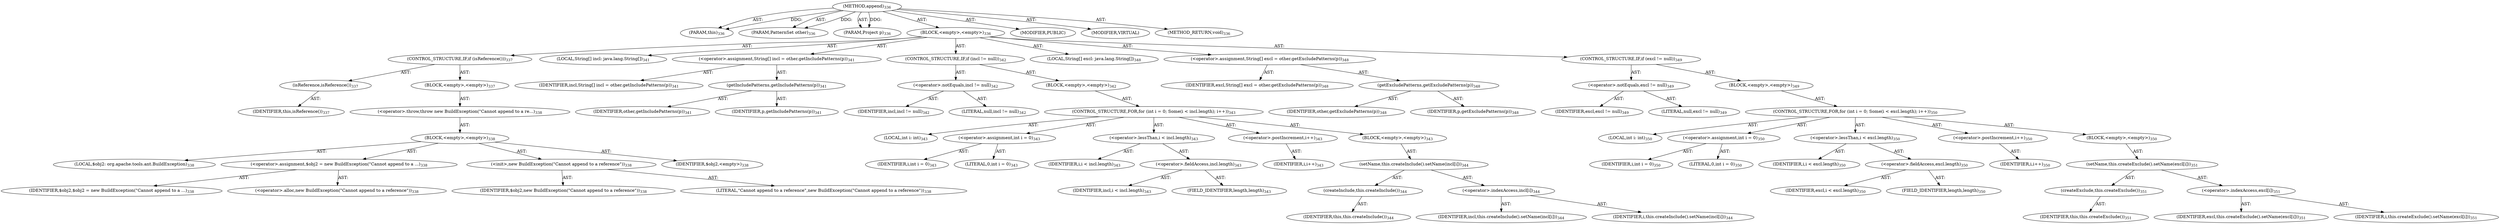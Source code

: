 digraph "append" {  
"111669149717" [label = <(METHOD,append)<SUB>336</SUB>> ]
"115964117007" [label = <(PARAM,this)<SUB>336</SUB>> ]
"115964117036" [label = <(PARAM,PatternSet other)<SUB>336</SUB>> ]
"115964117037" [label = <(PARAM,Project p)<SUB>336</SUB>> ]
"25769803831" [label = <(BLOCK,&lt;empty&gt;,&lt;empty&gt;)<SUB>336</SUB>> ]
"47244640288" [label = <(CONTROL_STRUCTURE,IF,if (isReference()))<SUB>337</SUB>> ]
"30064771266" [label = <(isReference,isReference())<SUB>337</SUB>> ]
"68719476772" [label = <(IDENTIFIER,this,isReference())<SUB>337</SUB>> ]
"25769803832" [label = <(BLOCK,&lt;empty&gt;,&lt;empty&gt;)<SUB>337</SUB>> ]
"30064771267" [label = <(&lt;operator&gt;.throw,throw new BuildException(&quot;Cannot append to a re...)<SUB>338</SUB>> ]
"25769803833" [label = <(BLOCK,&lt;empty&gt;,&lt;empty&gt;)<SUB>338</SUB>> ]
"94489280526" [label = <(LOCAL,$obj2: org.apache.tools.ant.BuildException)<SUB>338</SUB>> ]
"30064771268" [label = <(&lt;operator&gt;.assignment,$obj2 = new BuildException(&quot;Cannot append to a ...)<SUB>338</SUB>> ]
"68719476911" [label = <(IDENTIFIER,$obj2,$obj2 = new BuildException(&quot;Cannot append to a ...)<SUB>338</SUB>> ]
"30064771269" [label = <(&lt;operator&gt;.alloc,new BuildException(&quot;Cannot append to a reference&quot;))<SUB>338</SUB>> ]
"30064771270" [label = <(&lt;init&gt;,new BuildException(&quot;Cannot append to a reference&quot;))<SUB>338</SUB>> ]
"68719476912" [label = <(IDENTIFIER,$obj2,new BuildException(&quot;Cannot append to a reference&quot;))<SUB>338</SUB>> ]
"90194313250" [label = <(LITERAL,&quot;Cannot append to a reference&quot;,new BuildException(&quot;Cannot append to a reference&quot;))<SUB>338</SUB>> ]
"68719476913" [label = <(IDENTIFIER,$obj2,&lt;empty&gt;)<SUB>338</SUB>> ]
"94489280527" [label = <(LOCAL,String[] incl: java.lang.String[])<SUB>341</SUB>> ]
"30064771271" [label = <(&lt;operator&gt;.assignment,String[] incl = other.getIncludePatterns(p))<SUB>341</SUB>> ]
"68719476914" [label = <(IDENTIFIER,incl,String[] incl = other.getIncludePatterns(p))<SUB>341</SUB>> ]
"30064771272" [label = <(getIncludePatterns,getIncludePatterns(p))<SUB>341</SUB>> ]
"68719476915" [label = <(IDENTIFIER,other,getIncludePatterns(p))<SUB>341</SUB>> ]
"68719476916" [label = <(IDENTIFIER,p,getIncludePatterns(p))<SUB>341</SUB>> ]
"47244640289" [label = <(CONTROL_STRUCTURE,IF,if (incl != null))<SUB>342</SUB>> ]
"30064771273" [label = <(&lt;operator&gt;.notEquals,incl != null)<SUB>342</SUB>> ]
"68719476917" [label = <(IDENTIFIER,incl,incl != null)<SUB>342</SUB>> ]
"90194313251" [label = <(LITERAL,null,incl != null)<SUB>342</SUB>> ]
"25769803834" [label = <(BLOCK,&lt;empty&gt;,&lt;empty&gt;)<SUB>342</SUB>> ]
"47244640290" [label = <(CONTROL_STRUCTURE,FOR,for (int i = 0; Some(i &lt; incl.length); i++))<SUB>343</SUB>> ]
"94489280528" [label = <(LOCAL,int i: int)<SUB>343</SUB>> ]
"30064771274" [label = <(&lt;operator&gt;.assignment,int i = 0)<SUB>343</SUB>> ]
"68719476918" [label = <(IDENTIFIER,i,int i = 0)<SUB>343</SUB>> ]
"90194313252" [label = <(LITERAL,0,int i = 0)<SUB>343</SUB>> ]
"30064771275" [label = <(&lt;operator&gt;.lessThan,i &lt; incl.length)<SUB>343</SUB>> ]
"68719476919" [label = <(IDENTIFIER,i,i &lt; incl.length)<SUB>343</SUB>> ]
"30064771276" [label = <(&lt;operator&gt;.fieldAccess,incl.length)<SUB>343</SUB>> ]
"68719476920" [label = <(IDENTIFIER,incl,i &lt; incl.length)<SUB>343</SUB>> ]
"55834574881" [label = <(FIELD_IDENTIFIER,length,length)<SUB>343</SUB>> ]
"30064771277" [label = <(&lt;operator&gt;.postIncrement,i++)<SUB>343</SUB>> ]
"68719476921" [label = <(IDENTIFIER,i,i++)<SUB>343</SUB>> ]
"25769803835" [label = <(BLOCK,&lt;empty&gt;,&lt;empty&gt;)<SUB>343</SUB>> ]
"30064771278" [label = <(setName,this.createInclude().setName(incl[i]))<SUB>344</SUB>> ]
"30064771279" [label = <(createInclude,this.createInclude())<SUB>344</SUB>> ]
"68719476773" [label = <(IDENTIFIER,this,this.createInclude())<SUB>344</SUB>> ]
"30064771280" [label = <(&lt;operator&gt;.indexAccess,incl[i])<SUB>344</SUB>> ]
"68719476922" [label = <(IDENTIFIER,incl,this.createInclude().setName(incl[i]))<SUB>344</SUB>> ]
"68719476923" [label = <(IDENTIFIER,i,this.createInclude().setName(incl[i]))<SUB>344</SUB>> ]
"94489280529" [label = <(LOCAL,String[] excl: java.lang.String[])<SUB>348</SUB>> ]
"30064771281" [label = <(&lt;operator&gt;.assignment,String[] excl = other.getExcludePatterns(p))<SUB>348</SUB>> ]
"68719476924" [label = <(IDENTIFIER,excl,String[] excl = other.getExcludePatterns(p))<SUB>348</SUB>> ]
"30064771282" [label = <(getExcludePatterns,getExcludePatterns(p))<SUB>348</SUB>> ]
"68719476925" [label = <(IDENTIFIER,other,getExcludePatterns(p))<SUB>348</SUB>> ]
"68719476926" [label = <(IDENTIFIER,p,getExcludePatterns(p))<SUB>348</SUB>> ]
"47244640291" [label = <(CONTROL_STRUCTURE,IF,if (excl != null))<SUB>349</SUB>> ]
"30064771283" [label = <(&lt;operator&gt;.notEquals,excl != null)<SUB>349</SUB>> ]
"68719476927" [label = <(IDENTIFIER,excl,excl != null)<SUB>349</SUB>> ]
"90194313253" [label = <(LITERAL,null,excl != null)<SUB>349</SUB>> ]
"25769803836" [label = <(BLOCK,&lt;empty&gt;,&lt;empty&gt;)<SUB>349</SUB>> ]
"47244640292" [label = <(CONTROL_STRUCTURE,FOR,for (int i = 0; Some(i &lt; excl.length); i++))<SUB>350</SUB>> ]
"94489280530" [label = <(LOCAL,int i: int)<SUB>350</SUB>> ]
"30064771284" [label = <(&lt;operator&gt;.assignment,int i = 0)<SUB>350</SUB>> ]
"68719476928" [label = <(IDENTIFIER,i,int i = 0)<SUB>350</SUB>> ]
"90194313254" [label = <(LITERAL,0,int i = 0)<SUB>350</SUB>> ]
"30064771285" [label = <(&lt;operator&gt;.lessThan,i &lt; excl.length)<SUB>350</SUB>> ]
"68719476929" [label = <(IDENTIFIER,i,i &lt; excl.length)<SUB>350</SUB>> ]
"30064771286" [label = <(&lt;operator&gt;.fieldAccess,excl.length)<SUB>350</SUB>> ]
"68719476930" [label = <(IDENTIFIER,excl,i &lt; excl.length)<SUB>350</SUB>> ]
"55834574882" [label = <(FIELD_IDENTIFIER,length,length)<SUB>350</SUB>> ]
"30064771287" [label = <(&lt;operator&gt;.postIncrement,i++)<SUB>350</SUB>> ]
"68719476931" [label = <(IDENTIFIER,i,i++)<SUB>350</SUB>> ]
"25769803837" [label = <(BLOCK,&lt;empty&gt;,&lt;empty&gt;)<SUB>350</SUB>> ]
"30064771288" [label = <(setName,this.createExclude().setName(excl[i]))<SUB>351</SUB>> ]
"30064771289" [label = <(createExclude,this.createExclude())<SUB>351</SUB>> ]
"68719476774" [label = <(IDENTIFIER,this,this.createExclude())<SUB>351</SUB>> ]
"30064771290" [label = <(&lt;operator&gt;.indexAccess,excl[i])<SUB>351</SUB>> ]
"68719476932" [label = <(IDENTIFIER,excl,this.createExclude().setName(excl[i]))<SUB>351</SUB>> ]
"68719476933" [label = <(IDENTIFIER,i,this.createExclude().setName(excl[i]))<SUB>351</SUB>> ]
"133143986226" [label = <(MODIFIER,PUBLIC)> ]
"133143986227" [label = <(MODIFIER,VIRTUAL)> ]
"128849018901" [label = <(METHOD_RETURN,void)<SUB>336</SUB>> ]
  "111669149717" -> "115964117007"  [ label = "AST: "] 
  "111669149717" -> "115964117036"  [ label = "AST: "] 
  "111669149717" -> "115964117037"  [ label = "AST: "] 
  "111669149717" -> "25769803831"  [ label = "AST: "] 
  "111669149717" -> "133143986226"  [ label = "AST: "] 
  "111669149717" -> "133143986227"  [ label = "AST: "] 
  "111669149717" -> "128849018901"  [ label = "AST: "] 
  "25769803831" -> "47244640288"  [ label = "AST: "] 
  "25769803831" -> "94489280527"  [ label = "AST: "] 
  "25769803831" -> "30064771271"  [ label = "AST: "] 
  "25769803831" -> "47244640289"  [ label = "AST: "] 
  "25769803831" -> "94489280529"  [ label = "AST: "] 
  "25769803831" -> "30064771281"  [ label = "AST: "] 
  "25769803831" -> "47244640291"  [ label = "AST: "] 
  "47244640288" -> "30064771266"  [ label = "AST: "] 
  "47244640288" -> "25769803832"  [ label = "AST: "] 
  "30064771266" -> "68719476772"  [ label = "AST: "] 
  "25769803832" -> "30064771267"  [ label = "AST: "] 
  "30064771267" -> "25769803833"  [ label = "AST: "] 
  "25769803833" -> "94489280526"  [ label = "AST: "] 
  "25769803833" -> "30064771268"  [ label = "AST: "] 
  "25769803833" -> "30064771270"  [ label = "AST: "] 
  "25769803833" -> "68719476913"  [ label = "AST: "] 
  "30064771268" -> "68719476911"  [ label = "AST: "] 
  "30064771268" -> "30064771269"  [ label = "AST: "] 
  "30064771270" -> "68719476912"  [ label = "AST: "] 
  "30064771270" -> "90194313250"  [ label = "AST: "] 
  "30064771271" -> "68719476914"  [ label = "AST: "] 
  "30064771271" -> "30064771272"  [ label = "AST: "] 
  "30064771272" -> "68719476915"  [ label = "AST: "] 
  "30064771272" -> "68719476916"  [ label = "AST: "] 
  "47244640289" -> "30064771273"  [ label = "AST: "] 
  "47244640289" -> "25769803834"  [ label = "AST: "] 
  "30064771273" -> "68719476917"  [ label = "AST: "] 
  "30064771273" -> "90194313251"  [ label = "AST: "] 
  "25769803834" -> "47244640290"  [ label = "AST: "] 
  "47244640290" -> "94489280528"  [ label = "AST: "] 
  "47244640290" -> "30064771274"  [ label = "AST: "] 
  "47244640290" -> "30064771275"  [ label = "AST: "] 
  "47244640290" -> "30064771277"  [ label = "AST: "] 
  "47244640290" -> "25769803835"  [ label = "AST: "] 
  "30064771274" -> "68719476918"  [ label = "AST: "] 
  "30064771274" -> "90194313252"  [ label = "AST: "] 
  "30064771275" -> "68719476919"  [ label = "AST: "] 
  "30064771275" -> "30064771276"  [ label = "AST: "] 
  "30064771276" -> "68719476920"  [ label = "AST: "] 
  "30064771276" -> "55834574881"  [ label = "AST: "] 
  "30064771277" -> "68719476921"  [ label = "AST: "] 
  "25769803835" -> "30064771278"  [ label = "AST: "] 
  "30064771278" -> "30064771279"  [ label = "AST: "] 
  "30064771278" -> "30064771280"  [ label = "AST: "] 
  "30064771279" -> "68719476773"  [ label = "AST: "] 
  "30064771280" -> "68719476922"  [ label = "AST: "] 
  "30064771280" -> "68719476923"  [ label = "AST: "] 
  "30064771281" -> "68719476924"  [ label = "AST: "] 
  "30064771281" -> "30064771282"  [ label = "AST: "] 
  "30064771282" -> "68719476925"  [ label = "AST: "] 
  "30064771282" -> "68719476926"  [ label = "AST: "] 
  "47244640291" -> "30064771283"  [ label = "AST: "] 
  "47244640291" -> "25769803836"  [ label = "AST: "] 
  "30064771283" -> "68719476927"  [ label = "AST: "] 
  "30064771283" -> "90194313253"  [ label = "AST: "] 
  "25769803836" -> "47244640292"  [ label = "AST: "] 
  "47244640292" -> "94489280530"  [ label = "AST: "] 
  "47244640292" -> "30064771284"  [ label = "AST: "] 
  "47244640292" -> "30064771285"  [ label = "AST: "] 
  "47244640292" -> "30064771287"  [ label = "AST: "] 
  "47244640292" -> "25769803837"  [ label = "AST: "] 
  "30064771284" -> "68719476928"  [ label = "AST: "] 
  "30064771284" -> "90194313254"  [ label = "AST: "] 
  "30064771285" -> "68719476929"  [ label = "AST: "] 
  "30064771285" -> "30064771286"  [ label = "AST: "] 
  "30064771286" -> "68719476930"  [ label = "AST: "] 
  "30064771286" -> "55834574882"  [ label = "AST: "] 
  "30064771287" -> "68719476931"  [ label = "AST: "] 
  "25769803837" -> "30064771288"  [ label = "AST: "] 
  "30064771288" -> "30064771289"  [ label = "AST: "] 
  "30064771288" -> "30064771290"  [ label = "AST: "] 
  "30064771289" -> "68719476774"  [ label = "AST: "] 
  "30064771290" -> "68719476932"  [ label = "AST: "] 
  "30064771290" -> "68719476933"  [ label = "AST: "] 
  "111669149717" -> "115964117007"  [ label = "DDG: "] 
  "111669149717" -> "115964117036"  [ label = "DDG: "] 
  "111669149717" -> "115964117037"  [ label = "DDG: "] 
}
